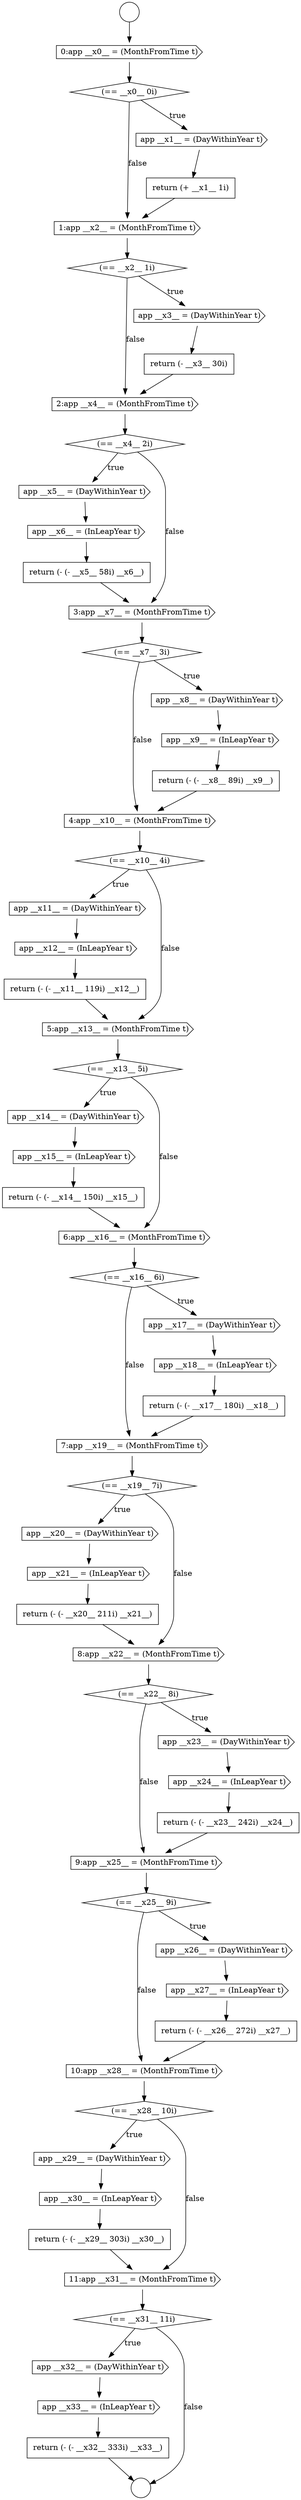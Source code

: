 digraph {
  node21569 [shape=none, margin=0, label=<<font color="black">
    <table border="0" cellborder="1" cellspacing="0" cellpadding="10">
      <tr><td align="left">return (- (- __x8__ 89i) __x9__)</td></tr>
    </table>
  </font>> color="black" fillcolor="white" style=filled]
  node21577 [shape=cds, label=<<font color="black">app __x14__ = (DayWithinYear t)</font>> color="black" fillcolor="white" style=filled]
  node21559 [shape=none, margin=0, label=<<font color="black">
    <table border="0" cellborder="1" cellspacing="0" cellpadding="10">
      <tr><td align="left">return (- __x3__ 30i)</td></tr>
    </table>
  </font>> color="black" fillcolor="white" style=filled]
  node21607 [shape=cds, label=<<font color="black">app __x32__ = (DayWithinYear t)</font>> color="black" fillcolor="white" style=filled]
  node21606 [shape=diamond, label=<<font color="black">(== __x31__ 11i)</font>> color="black" fillcolor="white" style=filled]
  node21562 [shape=cds, label=<<font color="black">app __x5__ = (DayWithinYear t)</font>> color="black" fillcolor="white" style=filled]
  node21602 [shape=cds, label=<<font color="black">app __x29__ = (DayWithinYear t)</font>> color="black" fillcolor="white" style=filled]
  node21605 [shape=cds, label=<<font color="black">11:app __x31__ = (MonthFromTime t)</font>> color="black" fillcolor="white" style=filled]
  node21595 [shape=cds, label=<<font color="black">9:app __x25__ = (MonthFromTime t)</font>> color="black" fillcolor="white" style=filled]
  node21573 [shape=cds, label=<<font color="black">app __x12__ = (InLeapYear t)</font>> color="black" fillcolor="white" style=filled]
  node21585 [shape=cds, label=<<font color="black">7:app __x19__ = (MonthFromTime t)</font>> color="black" fillcolor="white" style=filled]
  node21570 [shape=cds, label=<<font color="black">4:app __x10__ = (MonthFromTime t)</font>> color="black" fillcolor="white" style=filled]
  node21563 [shape=cds, label=<<font color="black">app __x6__ = (InLeapYear t)</font>> color="black" fillcolor="white" style=filled]
  node21560 [shape=cds, label=<<font color="black">2:app __x4__ = (MonthFromTime t)</font>> color="black" fillcolor="white" style=filled]
  node21592 [shape=cds, label=<<font color="black">app __x23__ = (DayWithinYear t)</font>> color="black" fillcolor="white" style=filled]
  node21550 [shape=circle label=" " color="black" fillcolor="white" style=filled]
  node21588 [shape=cds, label=<<font color="black">app __x21__ = (InLeapYear t)</font>> color="black" fillcolor="white" style=filled]
  node21582 [shape=cds, label=<<font color="black">app __x17__ = (DayWithinYear t)</font>> color="black" fillcolor="white" style=filled]
  node21556 [shape=cds, label=<<font color="black">1:app __x2__ = (MonthFromTime t)</font>> color="black" fillcolor="white" style=filled]
  node21599 [shape=none, margin=0, label=<<font color="black">
    <table border="0" cellborder="1" cellspacing="0" cellpadding="10">
      <tr><td align="left">return (- (- __x26__ 272i) __x27__)</td></tr>
    </table>
  </font>> color="black" fillcolor="white" style=filled]
  node21601 [shape=diamond, label=<<font color="black">(== __x28__ 10i)</font>> color="black" fillcolor="white" style=filled]
  node21567 [shape=cds, label=<<font color="black">app __x8__ = (DayWithinYear t)</font>> color="black" fillcolor="white" style=filled]
  node21564 [shape=none, margin=0, label=<<font color="black">
    <table border="0" cellborder="1" cellspacing="0" cellpadding="10">
      <tr><td align="left">return (- (- __x5__ 58i) __x6__)</td></tr>
    </table>
  </font>> color="black" fillcolor="white" style=filled]
  node21579 [shape=none, margin=0, label=<<font color="black">
    <table border="0" cellborder="1" cellspacing="0" cellpadding="10">
      <tr><td align="left">return (- (- __x14__ 150i) __x15__)</td></tr>
    </table>
  </font>> color="black" fillcolor="white" style=filled]
  node21596 [shape=diamond, label=<<font color="black">(== __x25__ 9i)</font>> color="black" fillcolor="white" style=filled]
  node21591 [shape=diamond, label=<<font color="black">(== __x22__ 8i)</font>> color="black" fillcolor="white" style=filled]
  node21609 [shape=none, margin=0, label=<<font color="black">
    <table border="0" cellborder="1" cellspacing="0" cellpadding="10">
      <tr><td align="left">return (- (- __x32__ 333i) __x33__)</td></tr>
    </table>
  </font>> color="black" fillcolor="white" style=filled]
  node21576 [shape=diamond, label=<<font color="black">(== __x13__ 5i)</font>> color="black" fillcolor="white" style=filled]
  node21608 [shape=cds, label=<<font color="black">app __x33__ = (InLeapYear t)</font>> color="black" fillcolor="white" style=filled]
  node21587 [shape=cds, label=<<font color="black">app __x20__ = (DayWithinYear t)</font>> color="black" fillcolor="white" style=filled]
  node21572 [shape=cds, label=<<font color="black">app __x11__ = (DayWithinYear t)</font>> color="black" fillcolor="white" style=filled]
  node21604 [shape=none, margin=0, label=<<font color="black">
    <table border="0" cellborder="1" cellspacing="0" cellpadding="10">
      <tr><td align="left">return (- (- __x29__ 303i) __x30__)</td></tr>
    </table>
  </font>> color="black" fillcolor="white" style=filled]
  node21583 [shape=cds, label=<<font color="black">app __x18__ = (InLeapYear t)</font>> color="black" fillcolor="white" style=filled]
  node21568 [shape=cds, label=<<font color="black">app __x9__ = (InLeapYear t)</font>> color="black" fillcolor="white" style=filled]
  node21555 [shape=none, margin=0, label=<<font color="black">
    <table border="0" cellborder="1" cellspacing="0" cellpadding="10">
      <tr><td align="left">return (+ __x1__ 1i)</td></tr>
    </table>
  </font>> color="black" fillcolor="white" style=filled]
  node21600 [shape=cds, label=<<font color="black">10:app __x28__ = (MonthFromTime t)</font>> color="black" fillcolor="white" style=filled]
  node21580 [shape=cds, label=<<font color="black">6:app __x16__ = (MonthFromTime t)</font>> color="black" fillcolor="white" style=filled]
  node21558 [shape=cds, label=<<font color="black">app __x3__ = (DayWithinYear t)</font>> color="black" fillcolor="white" style=filled]
  node21551 [shape=circle label=" " color="black" fillcolor="white" style=filled]
  node21561 [shape=diamond, label=<<font color="black">(== __x4__ 2i)</font>> color="black" fillcolor="white" style=filled]
  node21575 [shape=cds, label=<<font color="black">5:app __x13__ = (MonthFromTime t)</font>> color="black" fillcolor="white" style=filled]
  node21590 [shape=cds, label=<<font color="black">8:app __x22__ = (MonthFromTime t)</font>> color="black" fillcolor="white" style=filled]
  node21565 [shape=cds, label=<<font color="black">3:app __x7__ = (MonthFromTime t)</font>> color="black" fillcolor="white" style=filled]
  node21571 [shape=diamond, label=<<font color="black">(== __x10__ 4i)</font>> color="black" fillcolor="white" style=filled]
  node21603 [shape=cds, label=<<font color="black">app __x30__ = (InLeapYear t)</font>> color="black" fillcolor="white" style=filled]
  node21578 [shape=cds, label=<<font color="black">app __x15__ = (InLeapYear t)</font>> color="black" fillcolor="white" style=filled]
  node21593 [shape=cds, label=<<font color="black">app __x24__ = (InLeapYear t)</font>> color="black" fillcolor="white" style=filled]
  node21584 [shape=none, margin=0, label=<<font color="black">
    <table border="0" cellborder="1" cellspacing="0" cellpadding="10">
      <tr><td align="left">return (- (- __x17__ 180i) __x18__)</td></tr>
    </table>
  </font>> color="black" fillcolor="white" style=filled]
  node21554 [shape=cds, label=<<font color="black">app __x1__ = (DayWithinYear t)</font>> color="black" fillcolor="white" style=filled]
  node21597 [shape=cds, label=<<font color="black">app __x26__ = (DayWithinYear t)</font>> color="black" fillcolor="white" style=filled]
  node21552 [shape=cds, label=<<font color="black">0:app __x0__ = (MonthFromTime t)</font>> color="black" fillcolor="white" style=filled]
  node21557 [shape=diamond, label=<<font color="black">(== __x2__ 1i)</font>> color="black" fillcolor="white" style=filled]
  node21586 [shape=diamond, label=<<font color="black">(== __x19__ 7i)</font>> color="black" fillcolor="white" style=filled]
  node21589 [shape=none, margin=0, label=<<font color="black">
    <table border="0" cellborder="1" cellspacing="0" cellpadding="10">
      <tr><td align="left">return (- (- __x20__ 211i) __x21__)</td></tr>
    </table>
  </font>> color="black" fillcolor="white" style=filled]
  node21574 [shape=none, margin=0, label=<<font color="black">
    <table border="0" cellborder="1" cellspacing="0" cellpadding="10">
      <tr><td align="left">return (- (- __x11__ 119i) __x12__)</td></tr>
    </table>
  </font>> color="black" fillcolor="white" style=filled]
  node21594 [shape=none, margin=0, label=<<font color="black">
    <table border="0" cellborder="1" cellspacing="0" cellpadding="10">
      <tr><td align="left">return (- (- __x23__ 242i) __x24__)</td></tr>
    </table>
  </font>> color="black" fillcolor="white" style=filled]
  node21581 [shape=diamond, label=<<font color="black">(== __x16__ 6i)</font>> color="black" fillcolor="white" style=filled]
  node21566 [shape=diamond, label=<<font color="black">(== __x7__ 3i)</font>> color="black" fillcolor="white" style=filled]
  node21553 [shape=diamond, label=<<font color="black">(== __x0__ 0i)</font>> color="black" fillcolor="white" style=filled]
  node21598 [shape=cds, label=<<font color="black">app __x27__ = (InLeapYear t)</font>> color="black" fillcolor="white" style=filled]
  node21584 -> node21585 [ color="black"]
  node21588 -> node21589 [ color="black"]
  node21559 -> node21560 [ color="black"]
  node21575 -> node21576 [ color="black"]
  node21593 -> node21594 [ color="black"]
  node21572 -> node21573 [ color="black"]
  node21571 -> node21572 [label=<<font color="black">true</font>> color="black"]
  node21571 -> node21575 [label=<<font color="black">false</font>> color="black"]
  node21582 -> node21583 [ color="black"]
  node21580 -> node21581 [ color="black"]
  node21587 -> node21588 [ color="black"]
  node21569 -> node21570 [ color="black"]
  node21566 -> node21567 [label=<<font color="black">true</font>> color="black"]
  node21566 -> node21570 [label=<<font color="black">false</font>> color="black"]
  node21557 -> node21558 [label=<<font color="black">true</font>> color="black"]
  node21557 -> node21560 [label=<<font color="black">false</font>> color="black"]
  node21568 -> node21569 [ color="black"]
  node21583 -> node21584 [ color="black"]
  node21598 -> node21599 [ color="black"]
  node21567 -> node21568 [ color="black"]
  node21605 -> node21606 [ color="black"]
  node21604 -> node21605 [ color="black"]
  node21600 -> node21601 [ color="black"]
  node21608 -> node21609 [ color="black"]
  node21562 -> node21563 [ color="black"]
  node21592 -> node21593 [ color="black"]
  node21601 -> node21602 [label=<<font color="black">true</font>> color="black"]
  node21601 -> node21605 [label=<<font color="black">false</font>> color="black"]
  node21585 -> node21586 [ color="black"]
  node21602 -> node21603 [ color="black"]
  node21609 -> node21551 [ color="black"]
  node21597 -> node21598 [ color="black"]
  node21550 -> node21552 [ color="black"]
  node21564 -> node21565 [ color="black"]
  node21552 -> node21553 [ color="black"]
  node21591 -> node21592 [label=<<font color="black">true</font>> color="black"]
  node21591 -> node21595 [label=<<font color="black">false</font>> color="black"]
  node21553 -> node21554 [label=<<font color="black">true</font>> color="black"]
  node21553 -> node21556 [label=<<font color="black">false</font>> color="black"]
  node21603 -> node21604 [ color="black"]
  node21558 -> node21559 [ color="black"]
  node21563 -> node21564 [ color="black"]
  node21554 -> node21555 [ color="black"]
  node21574 -> node21575 [ color="black"]
  node21594 -> node21595 [ color="black"]
  node21599 -> node21600 [ color="black"]
  node21595 -> node21596 [ color="black"]
  node21565 -> node21566 [ color="black"]
  node21606 -> node21607 [label=<<font color="black">true</font>> color="black"]
  node21606 -> node21551 [label=<<font color="black">false</font>> color="black"]
  node21596 -> node21597 [label=<<font color="black">true</font>> color="black"]
  node21596 -> node21600 [label=<<font color="black">false</font>> color="black"]
  node21577 -> node21578 [ color="black"]
  node21607 -> node21608 [ color="black"]
  node21570 -> node21571 [ color="black"]
  node21556 -> node21557 [ color="black"]
  node21578 -> node21579 [ color="black"]
  node21579 -> node21580 [ color="black"]
  node21590 -> node21591 [ color="black"]
  node21576 -> node21577 [label=<<font color="black">true</font>> color="black"]
  node21576 -> node21580 [label=<<font color="black">false</font>> color="black"]
  node21561 -> node21562 [label=<<font color="black">true</font>> color="black"]
  node21561 -> node21565 [label=<<font color="black">false</font>> color="black"]
  node21555 -> node21556 [ color="black"]
  node21589 -> node21590 [ color="black"]
  node21560 -> node21561 [ color="black"]
  node21581 -> node21582 [label=<<font color="black">true</font>> color="black"]
  node21581 -> node21585 [label=<<font color="black">false</font>> color="black"]
  node21573 -> node21574 [ color="black"]
  node21586 -> node21587 [label=<<font color="black">true</font>> color="black"]
  node21586 -> node21590 [label=<<font color="black">false</font>> color="black"]
}
